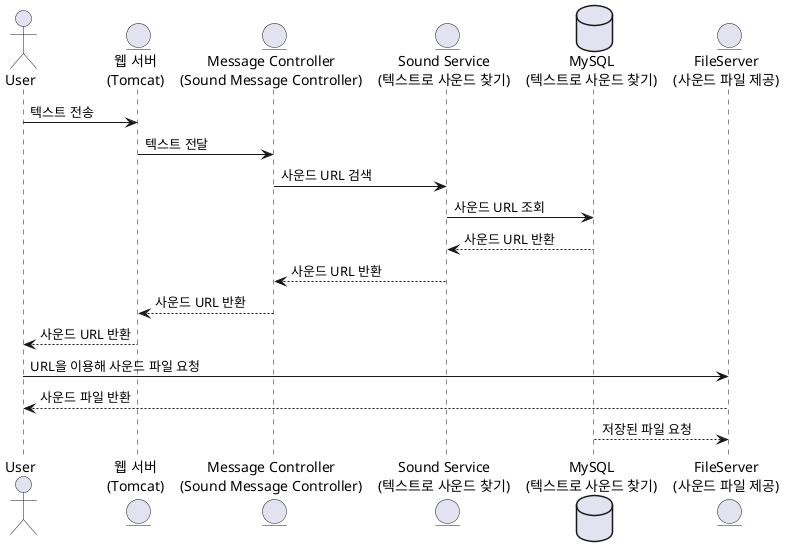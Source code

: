 @startuml

actor 사용자 as "User"
entity "웹 서버\n(Tomcat)" as Server
entity "Message Controller\n(Sound Message Controller)" as Controller
entity "Sound Service\n(텍스트로 사운드 찾기)" as Service
database "MySQL\n(텍스트로 사운드 찾기)" as Database
entity "FileServer\n(사운드 파일 제공)" as FileServer

사용자 -> Server: 텍스트 전송
Server -> Controller: 텍스트 전달
Controller -> Service: 사운드 URL 검색
Service -> Database: 사운드 URL 조회
Database --> Service: 사운드 URL 반환
Service --> Controller: 사운드 URL 반환
Controller --> Server: 사운드 URL 반환
Server --> 사용자: 사운드 URL 반환

사용자 -> FileServer: URL을 이용해 사운드 파일 요청
FileServer --> 사용자: 사운드 파일 반환
Database --> FileServer: 저장된 파일 요청

@enduml
